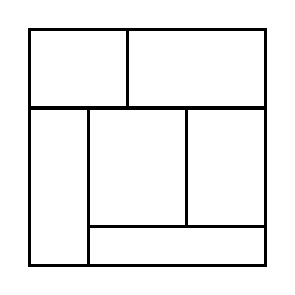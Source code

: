 \begin{tikzpicture}[very thick, scale=.5]
    \draw (0,4) rectangle (5/2,6);
    \draw (5/2,4) rectangle (6,6);
    \draw (0,0) rectangle (3/2,4);
    \draw (3/2,1) rectangle (4,4);
    \draw (4,1) rectangle (6,4);
    \draw (3/2,0) rectangle (6,1);
\end{tikzpicture}
